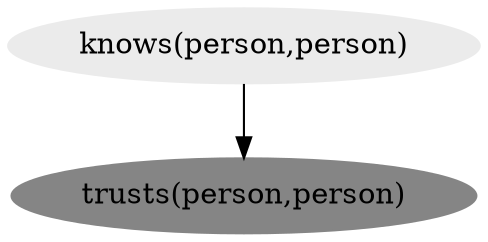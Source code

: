 digraph RDN{
0[style="filled" label="trusts(person,person)" color="gray52"];
1 -> 0[label="" style=solid];
1[style="filled" label="knows(person,person)" color="gray92"];
}
